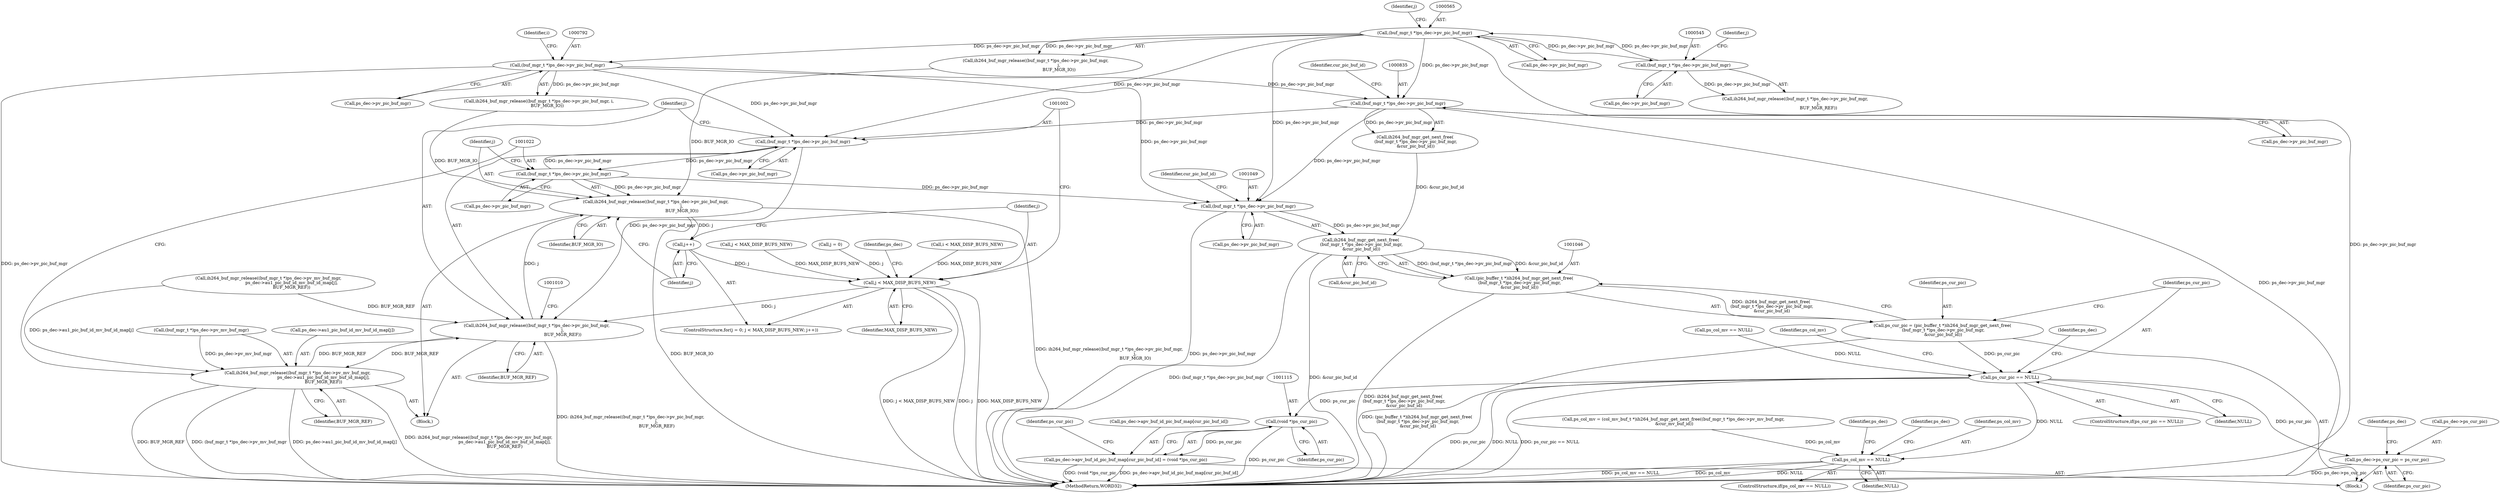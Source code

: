 digraph "0_Android_0b23c81c3dd9ec38f7e6806a3955fed1925541a0_3@pointer" {
"1001001" [label="(Call,(buf_mgr_t *)ps_dec->pv_pic_buf_mgr)"];
"1000791" [label="(Call,(buf_mgr_t *)ps_dec->pv_pic_buf_mgr)"];
"1000564" [label="(Call,(buf_mgr_t *)ps_dec->pv_pic_buf_mgr)"];
"1000544" [label="(Call,(buf_mgr_t *)ps_dec->pv_pic_buf_mgr)"];
"1000834" [label="(Call,(buf_mgr_t *)ps_dec->pv_pic_buf_mgr)"];
"1001021" [label="(Call,(buf_mgr_t *)ps_dec->pv_pic_buf_mgr)"];
"1001001" [label="(Call,(buf_mgr_t *)ps_dec->pv_pic_buf_mgr)"];
"1001000" [label="(Call,ih264_buf_mgr_release((buf_mgr_t *)ps_dec->pv_pic_buf_mgr,\n                                      j,\n                                      BUF_MGR_REF))"];
"1001008" [label="(Call,ih264_buf_mgr_release((buf_mgr_t *)ps_dec->pv_mv_buf_mgr,\n                                      ps_dec->au1_pic_buf_id_mv_buf_id_map[j],\n                                      BUF_MGR_REF))"];
"1001020" [label="(Call,ih264_buf_mgr_release((buf_mgr_t *)ps_dec->pv_pic_buf_mgr,\n                                      j,\n                                      BUF_MGR_IO))"];
"1000997" [label="(Call,j++)"];
"1000994" [label="(Call,j < MAX_DISP_BUFS_NEW)"];
"1001048" [label="(Call,(buf_mgr_t *)ps_dec->pv_pic_buf_mgr)"];
"1001047" [label="(Call,ih264_buf_mgr_get_next_free(\n (buf_mgr_t *)ps_dec->pv_pic_buf_mgr,\n &cur_pic_buf_id))"];
"1001045" [label="(Call,(pic_buffer_t *)ih264_buf_mgr_get_next_free(\n (buf_mgr_t *)ps_dec->pv_pic_buf_mgr,\n &cur_pic_buf_id))"];
"1001043" [label="(Call,ps_cur_pic = (pic_buffer_t *)ih264_buf_mgr_get_next_free(\n (buf_mgr_t *)ps_dec->pv_pic_buf_mgr,\n &cur_pic_buf_id))"];
"1001056" [label="(Call,ps_cur_pic == NULL)"];
"1001080" [label="(Call,ps_col_mv == NULL)"];
"1001091" [label="(Call,ps_dec->ps_cur_pic = ps_cur_pic)"];
"1001114" [label="(Call,(void *)ps_cur_pic)"];
"1001108" [label="(Call,ps_dec->apv_buf_id_pic_buf_map[cur_pic_buf_id] = (void *)ps_cur_pic)"];
"1001091" [label="(Call,ps_dec->ps_cur_pic = ps_cur_pic)"];
"1000790" [label="(Call,ih264_buf_mgr_release((buf_mgr_t *)ps_dec->pv_pic_buf_mgr, i,\n            BUF_MGR_IO))"];
"1001054" [label="(Identifier,cur_pic_buf_id)"];
"1000546" [label="(Call,ps_dec->pv_pic_buf_mgr)"];
"1001056" [label="(Call,ps_cur_pic == NULL)"];
"1001108" [label="(Call,ps_dec->apv_buf_id_pic_buf_map[cur_pic_buf_id] = (void *)ps_cur_pic)"];
"1001080" [label="(Call,ps_col_mv == NULL)"];
"1001050" [label="(Call,ps_dec->pv_pic_buf_mgr)"];
"1001026" [label="(Identifier,j)"];
"1001058" [label="(Identifier,NULL)"];
"1000994" [label="(Call,j < MAX_DISP_BUFS_NEW)"];
"1000537" [label="(Call,j < MAX_DISP_BUFS_NEW)"];
"1001047" [label="(Call,ih264_buf_mgr_get_next_free(\n (buf_mgr_t *)ps_dec->pv_pic_buf_mgr,\n &cur_pic_buf_id))"];
"1001053" [label="(Call,&cur_pic_buf_id)"];
"1000876" [label="(Call,ps_col_mv == NULL)"];
"1000840" [label="(Identifier,cur_pic_buf_id)"];
"1000549" [label="(Identifier,j)"];
"1001095" [label="(Identifier,ps_cur_pic)"];
"1001116" [label="(Identifier,ps_cur_pic)"];
"1001092" [label="(Call,ps_dec->ps_cur_pic)"];
"1000991" [label="(Call,j = 0)"];
"1001007" [label="(Identifier,BUF_MGR_REF)"];
"1001082" [label="(Identifier,NULL)"];
"1000793" [label="(Call,ps_dec->pv_pic_buf_mgr)"];
"1000986" [label="(Block,)"];
"1001086" [label="(Identifier,ps_dec)"];
"1001019" [label="(Identifier,BUF_MGR_REF)"];
"1001000" [label="(Call,ih264_buf_mgr_release((buf_mgr_t *)ps_dec->pv_pic_buf_mgr,\n                                      j,\n                                      BUF_MGR_REF))"];
"1001119" [label="(Identifier,ps_cur_pic)"];
"1000569" [label="(Identifier,j)"];
"1001006" [label="(Identifier,j)"];
"1001014" [label="(Call,ps_dec->au1_pic_buf_id_mv_buf_id_map[j])"];
"1001068" [label="(Identifier,ps_col_mv)"];
"1000551" [label="(Call,ih264_buf_mgr_release((buf_mgr_t *)ps_dec->pv_mv_buf_mgr,\n                                  ps_dec->au1_pic_buf_id_mv_buf_id_map[j],\n                                  BUF_MGR_REF))"];
"1000834" [label="(Call,(buf_mgr_t *)ps_dec->pv_pic_buf_mgr)"];
"1000566" [label="(Call,ps_dec->pv_pic_buf_mgr)"];
"1001045" [label="(Call,(pic_buffer_t *)ih264_buf_mgr_get_next_free(\n (buf_mgr_t *)ps_dec->pv_pic_buf_mgr,\n &cur_pic_buf_id))"];
"1000563" [label="(Call,ih264_buf_mgr_release((buf_mgr_t *)ps_dec->pv_pic_buf_mgr,\n                                  j,\n                                  BUF_MGR_IO))"];
"1000999" [label="(Block,)"];
"1001055" [label="(ControlStructure,if(ps_cur_pic == NULL))"];
"1001001" [label="(Call,(buf_mgr_t *)ps_dec->pv_pic_buf_mgr)"];
"1001030" [label="(Identifier,ps_dec)"];
"1001043" [label="(Call,ps_cur_pic = (pic_buffer_t *)ih264_buf_mgr_get_next_free(\n (buf_mgr_t *)ps_dec->pv_pic_buf_mgr,\n &cur_pic_buf_id))"];
"1001021" [label="(Call,(buf_mgr_t *)ps_dec->pv_pic_buf_mgr)"];
"1001044" [label="(Identifier,ps_cur_pic)"];
"1002159" [label="(MethodReturn,WORD32)"];
"1000564" [label="(Call,(buf_mgr_t *)ps_dec->pv_pic_buf_mgr)"];
"1001057" [label="(Identifier,ps_cur_pic)"];
"1001081" [label="(Identifier,ps_col_mv)"];
"1000775" [label="(Call,i < MAX_DISP_BUFS_NEW)"];
"1000796" [label="(Identifier,i)"];
"1000995" [label="(Identifier,j)"];
"1000791" [label="(Call,(buf_mgr_t *)ps_dec->pv_pic_buf_mgr)"];
"1001009" [label="(Call,(buf_mgr_t *)ps_dec->pv_mv_buf_mgr)"];
"1000543" [label="(Call,ih264_buf_mgr_release((buf_mgr_t *)ps_dec->pv_pic_buf_mgr,\n                                  j,\n                                  BUF_MGR_REF))"];
"1001109" [label="(Call,ps_dec->apv_buf_id_pic_buf_map[cur_pic_buf_id])"];
"1001098" [label="(Identifier,ps_dec)"];
"1001114" [label="(Call,(void *)ps_cur_pic)"];
"1000836" [label="(Call,ps_dec->pv_pic_buf_mgr)"];
"1001067" [label="(Call,ps_col_mv = (col_mv_buf_t *)ih264_buf_mgr_get_next_free((buf_mgr_t *)ps_dec->pv_mv_buf_mgr,\n &cur_mv_buf_id))"];
"1000990" [label="(ControlStructure,for(j = 0; j < MAX_DISP_BUFS_NEW; j++))"];
"1001079" [label="(ControlStructure,if(ps_col_mv == NULL))"];
"1001008" [label="(Call,ih264_buf_mgr_release((buf_mgr_t *)ps_dec->pv_mv_buf_mgr,\n                                      ps_dec->au1_pic_buf_id_mv_buf_id_map[j],\n                                      BUF_MGR_REF))"];
"1001023" [label="(Call,ps_dec->pv_pic_buf_mgr)"];
"1001020" [label="(Call,ih264_buf_mgr_release((buf_mgr_t *)ps_dec->pv_pic_buf_mgr,\n                                      j,\n                                      BUF_MGR_IO))"];
"1001093" [label="(Identifier,ps_dec)"];
"1000833" [label="(Call,ih264_buf_mgr_get_next_free(\n (buf_mgr_t *)ps_dec->pv_pic_buf_mgr,\n &cur_pic_buf_id))"];
"1001027" [label="(Identifier,BUF_MGR_IO)"];
"1000544" [label="(Call,(buf_mgr_t *)ps_dec->pv_pic_buf_mgr)"];
"1001062" [label="(Identifier,ps_dec)"];
"1000997" [label="(Call,j++)"];
"1001048" [label="(Call,(buf_mgr_t *)ps_dec->pv_pic_buf_mgr)"];
"1000996" [label="(Identifier,MAX_DISP_BUFS_NEW)"];
"1000998" [label="(Identifier,j)"];
"1001003" [label="(Call,ps_dec->pv_pic_buf_mgr)"];
"1001001" -> "1001000"  [label="AST: "];
"1001001" -> "1001003"  [label="CFG: "];
"1001002" -> "1001001"  [label="AST: "];
"1001003" -> "1001001"  [label="AST: "];
"1001006" -> "1001001"  [label="CFG: "];
"1001001" -> "1001000"  [label="DDG: ps_dec->pv_pic_buf_mgr"];
"1000791" -> "1001001"  [label="DDG: ps_dec->pv_pic_buf_mgr"];
"1000564" -> "1001001"  [label="DDG: ps_dec->pv_pic_buf_mgr"];
"1000834" -> "1001001"  [label="DDG: ps_dec->pv_pic_buf_mgr"];
"1001021" -> "1001001"  [label="DDG: ps_dec->pv_pic_buf_mgr"];
"1001001" -> "1001021"  [label="DDG: ps_dec->pv_pic_buf_mgr"];
"1000791" -> "1000790"  [label="AST: "];
"1000791" -> "1000793"  [label="CFG: "];
"1000792" -> "1000791"  [label="AST: "];
"1000793" -> "1000791"  [label="AST: "];
"1000796" -> "1000791"  [label="CFG: "];
"1000791" -> "1002159"  [label="DDG: ps_dec->pv_pic_buf_mgr"];
"1000791" -> "1000790"  [label="DDG: ps_dec->pv_pic_buf_mgr"];
"1000564" -> "1000791"  [label="DDG: ps_dec->pv_pic_buf_mgr"];
"1000791" -> "1000834"  [label="DDG: ps_dec->pv_pic_buf_mgr"];
"1000791" -> "1001048"  [label="DDG: ps_dec->pv_pic_buf_mgr"];
"1000564" -> "1000563"  [label="AST: "];
"1000564" -> "1000566"  [label="CFG: "];
"1000565" -> "1000564"  [label="AST: "];
"1000566" -> "1000564"  [label="AST: "];
"1000569" -> "1000564"  [label="CFG: "];
"1000564" -> "1002159"  [label="DDG: ps_dec->pv_pic_buf_mgr"];
"1000564" -> "1000544"  [label="DDG: ps_dec->pv_pic_buf_mgr"];
"1000564" -> "1000563"  [label="DDG: ps_dec->pv_pic_buf_mgr"];
"1000544" -> "1000564"  [label="DDG: ps_dec->pv_pic_buf_mgr"];
"1000564" -> "1000834"  [label="DDG: ps_dec->pv_pic_buf_mgr"];
"1000564" -> "1001048"  [label="DDG: ps_dec->pv_pic_buf_mgr"];
"1000544" -> "1000543"  [label="AST: "];
"1000544" -> "1000546"  [label="CFG: "];
"1000545" -> "1000544"  [label="AST: "];
"1000546" -> "1000544"  [label="AST: "];
"1000549" -> "1000544"  [label="CFG: "];
"1000544" -> "1000543"  [label="DDG: ps_dec->pv_pic_buf_mgr"];
"1000834" -> "1000833"  [label="AST: "];
"1000834" -> "1000836"  [label="CFG: "];
"1000835" -> "1000834"  [label="AST: "];
"1000836" -> "1000834"  [label="AST: "];
"1000840" -> "1000834"  [label="CFG: "];
"1000834" -> "1002159"  [label="DDG: ps_dec->pv_pic_buf_mgr"];
"1000834" -> "1000833"  [label="DDG: ps_dec->pv_pic_buf_mgr"];
"1000834" -> "1001048"  [label="DDG: ps_dec->pv_pic_buf_mgr"];
"1001021" -> "1001020"  [label="AST: "];
"1001021" -> "1001023"  [label="CFG: "];
"1001022" -> "1001021"  [label="AST: "];
"1001023" -> "1001021"  [label="AST: "];
"1001026" -> "1001021"  [label="CFG: "];
"1001021" -> "1001020"  [label="DDG: ps_dec->pv_pic_buf_mgr"];
"1001021" -> "1001048"  [label="DDG: ps_dec->pv_pic_buf_mgr"];
"1001000" -> "1000999"  [label="AST: "];
"1001000" -> "1001007"  [label="CFG: "];
"1001006" -> "1001000"  [label="AST: "];
"1001007" -> "1001000"  [label="AST: "];
"1001010" -> "1001000"  [label="CFG: "];
"1001000" -> "1002159"  [label="DDG: ih264_buf_mgr_release((buf_mgr_t *)ps_dec->pv_pic_buf_mgr,\n                                      j,\n                                      BUF_MGR_REF)"];
"1000994" -> "1001000"  [label="DDG: j"];
"1000551" -> "1001000"  [label="DDG: BUF_MGR_REF"];
"1001008" -> "1001000"  [label="DDG: BUF_MGR_REF"];
"1001000" -> "1001008"  [label="DDG: BUF_MGR_REF"];
"1001000" -> "1001020"  [label="DDG: j"];
"1001008" -> "1000999"  [label="AST: "];
"1001008" -> "1001019"  [label="CFG: "];
"1001009" -> "1001008"  [label="AST: "];
"1001014" -> "1001008"  [label="AST: "];
"1001019" -> "1001008"  [label="AST: "];
"1001022" -> "1001008"  [label="CFG: "];
"1001008" -> "1002159"  [label="DDG: ih264_buf_mgr_release((buf_mgr_t *)ps_dec->pv_mv_buf_mgr,\n                                      ps_dec->au1_pic_buf_id_mv_buf_id_map[j],\n                                      BUF_MGR_REF)"];
"1001008" -> "1002159"  [label="DDG: BUF_MGR_REF"];
"1001008" -> "1002159"  [label="DDG: (buf_mgr_t *)ps_dec->pv_mv_buf_mgr"];
"1001008" -> "1002159"  [label="DDG: ps_dec->au1_pic_buf_id_mv_buf_id_map[j]"];
"1001009" -> "1001008"  [label="DDG: ps_dec->pv_mv_buf_mgr"];
"1000551" -> "1001008"  [label="DDG: ps_dec->au1_pic_buf_id_mv_buf_id_map[j]"];
"1001020" -> "1000999"  [label="AST: "];
"1001020" -> "1001027"  [label="CFG: "];
"1001026" -> "1001020"  [label="AST: "];
"1001027" -> "1001020"  [label="AST: "];
"1000998" -> "1001020"  [label="CFG: "];
"1001020" -> "1002159"  [label="DDG: BUF_MGR_IO"];
"1001020" -> "1002159"  [label="DDG: ih264_buf_mgr_release((buf_mgr_t *)ps_dec->pv_pic_buf_mgr,\n                                      j,\n                                      BUF_MGR_IO)"];
"1001020" -> "1000997"  [label="DDG: j"];
"1000563" -> "1001020"  [label="DDG: BUF_MGR_IO"];
"1000790" -> "1001020"  [label="DDG: BUF_MGR_IO"];
"1000997" -> "1000990"  [label="AST: "];
"1000997" -> "1000998"  [label="CFG: "];
"1000998" -> "1000997"  [label="AST: "];
"1000995" -> "1000997"  [label="CFG: "];
"1000997" -> "1000994"  [label="DDG: j"];
"1000994" -> "1000990"  [label="AST: "];
"1000994" -> "1000996"  [label="CFG: "];
"1000995" -> "1000994"  [label="AST: "];
"1000996" -> "1000994"  [label="AST: "];
"1001002" -> "1000994"  [label="CFG: "];
"1001030" -> "1000994"  [label="CFG: "];
"1000994" -> "1002159"  [label="DDG: MAX_DISP_BUFS_NEW"];
"1000994" -> "1002159"  [label="DDG: j < MAX_DISP_BUFS_NEW"];
"1000994" -> "1002159"  [label="DDG: j"];
"1000991" -> "1000994"  [label="DDG: j"];
"1000775" -> "1000994"  [label="DDG: MAX_DISP_BUFS_NEW"];
"1000537" -> "1000994"  [label="DDG: MAX_DISP_BUFS_NEW"];
"1001048" -> "1001047"  [label="AST: "];
"1001048" -> "1001050"  [label="CFG: "];
"1001049" -> "1001048"  [label="AST: "];
"1001050" -> "1001048"  [label="AST: "];
"1001054" -> "1001048"  [label="CFG: "];
"1001048" -> "1002159"  [label="DDG: ps_dec->pv_pic_buf_mgr"];
"1001048" -> "1001047"  [label="DDG: ps_dec->pv_pic_buf_mgr"];
"1001047" -> "1001045"  [label="AST: "];
"1001047" -> "1001053"  [label="CFG: "];
"1001053" -> "1001047"  [label="AST: "];
"1001045" -> "1001047"  [label="CFG: "];
"1001047" -> "1002159"  [label="DDG: (buf_mgr_t *)ps_dec->pv_pic_buf_mgr"];
"1001047" -> "1002159"  [label="DDG: &cur_pic_buf_id"];
"1001047" -> "1001045"  [label="DDG: (buf_mgr_t *)ps_dec->pv_pic_buf_mgr"];
"1001047" -> "1001045"  [label="DDG: &cur_pic_buf_id"];
"1000833" -> "1001047"  [label="DDG: &cur_pic_buf_id"];
"1001045" -> "1001043"  [label="AST: "];
"1001046" -> "1001045"  [label="AST: "];
"1001043" -> "1001045"  [label="CFG: "];
"1001045" -> "1002159"  [label="DDG: ih264_buf_mgr_get_next_free(\n (buf_mgr_t *)ps_dec->pv_pic_buf_mgr,\n &cur_pic_buf_id)"];
"1001045" -> "1001043"  [label="DDG: ih264_buf_mgr_get_next_free(\n (buf_mgr_t *)ps_dec->pv_pic_buf_mgr,\n &cur_pic_buf_id)"];
"1001043" -> "1000986"  [label="AST: "];
"1001044" -> "1001043"  [label="AST: "];
"1001057" -> "1001043"  [label="CFG: "];
"1001043" -> "1002159"  [label="DDG: (pic_buffer_t *)ih264_buf_mgr_get_next_free(\n (buf_mgr_t *)ps_dec->pv_pic_buf_mgr,\n &cur_pic_buf_id)"];
"1001043" -> "1001056"  [label="DDG: ps_cur_pic"];
"1001056" -> "1001055"  [label="AST: "];
"1001056" -> "1001058"  [label="CFG: "];
"1001057" -> "1001056"  [label="AST: "];
"1001058" -> "1001056"  [label="AST: "];
"1001062" -> "1001056"  [label="CFG: "];
"1001068" -> "1001056"  [label="CFG: "];
"1001056" -> "1002159"  [label="DDG: ps_cur_pic"];
"1001056" -> "1002159"  [label="DDG: NULL"];
"1001056" -> "1002159"  [label="DDG: ps_cur_pic == NULL"];
"1000876" -> "1001056"  [label="DDG: NULL"];
"1001056" -> "1001080"  [label="DDG: NULL"];
"1001056" -> "1001091"  [label="DDG: ps_cur_pic"];
"1001056" -> "1001114"  [label="DDG: ps_cur_pic"];
"1001080" -> "1001079"  [label="AST: "];
"1001080" -> "1001082"  [label="CFG: "];
"1001081" -> "1001080"  [label="AST: "];
"1001082" -> "1001080"  [label="AST: "];
"1001086" -> "1001080"  [label="CFG: "];
"1001093" -> "1001080"  [label="CFG: "];
"1001080" -> "1002159"  [label="DDG: ps_col_mv == NULL"];
"1001080" -> "1002159"  [label="DDG: ps_col_mv"];
"1001080" -> "1002159"  [label="DDG: NULL"];
"1001067" -> "1001080"  [label="DDG: ps_col_mv"];
"1001091" -> "1000986"  [label="AST: "];
"1001091" -> "1001095"  [label="CFG: "];
"1001092" -> "1001091"  [label="AST: "];
"1001095" -> "1001091"  [label="AST: "];
"1001098" -> "1001091"  [label="CFG: "];
"1001091" -> "1002159"  [label="DDG: ps_dec->ps_cur_pic"];
"1001114" -> "1001108"  [label="AST: "];
"1001114" -> "1001116"  [label="CFG: "];
"1001115" -> "1001114"  [label="AST: "];
"1001116" -> "1001114"  [label="AST: "];
"1001108" -> "1001114"  [label="CFG: "];
"1001114" -> "1002159"  [label="DDG: ps_cur_pic"];
"1001114" -> "1001108"  [label="DDG: ps_cur_pic"];
"1001108" -> "1000986"  [label="AST: "];
"1001109" -> "1001108"  [label="AST: "];
"1001119" -> "1001108"  [label="CFG: "];
"1001108" -> "1002159"  [label="DDG: (void *)ps_cur_pic"];
"1001108" -> "1002159"  [label="DDG: ps_dec->apv_buf_id_pic_buf_map[cur_pic_buf_id]"];
}
